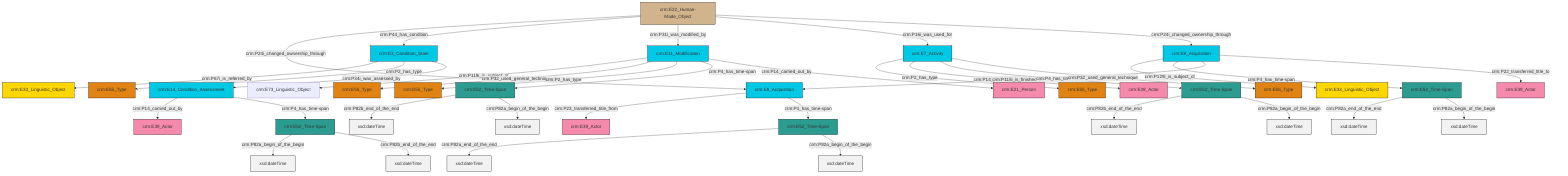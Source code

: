 graph TD
classDef Literal fill:#f2f2f2,stroke:#000000;
classDef CRM_Entity fill:#FFFFFF,stroke:#000000;
classDef Temporal_Entity fill:#00C9E6, stroke:#000000;
classDef Type fill:#E18312, stroke:#000000;
classDef Time-Span fill:#2C9C91, stroke:#000000;
classDef Appellation fill:#FFEB7F, stroke:#000000;
classDef Place fill:#008836, stroke:#000000;
classDef Persistent_Item fill:#B266B2, stroke:#000000;
classDef Conceptual_Object fill:#FFD700, stroke:#000000;
classDef Physical_Thing fill:#D2B48C, stroke:#000000;
classDef Actor fill:#f58aad, stroke:#000000;
classDef PC_Classes fill:#4ce600, stroke:#000000;
classDef Multi fill:#cccccc,stroke:#000000;

0["crm:E22_Human-Made_Object"]:::Physical_Thing -->|crm:P24i_changed_ownership_through| 1["crm:E8_Acquisition"]:::Temporal_Entity
2["crm:E7_Activity"]:::Temporal_Entity -->|crm:P2_has_type| 3["crm:E55_Type"]:::Type
4["crm:E8_Acquisition"]:::Temporal_Entity -->|crm:P129i_is_subject_of| 5["crm:E33_Linguistic_Object"]:::Conceptual_Object
7["crm:E52_Time-Span"]:::Time-Span -->|crm:P82a_end_of_the_end| 8[xsd:dateTime]:::Literal
0["crm:E22_Human-Made_Object"]:::Physical_Thing -->|crm:P44_has_condition| 9["crm:E3_Condition_State"]:::Temporal_Entity
14["crm:E11_Modification"]:::Temporal_Entity -->|crm:P119i_is_subject_of| 15["crm:E73_Linguistic_Object"]:::Default
2["crm:E7_Activity"]:::Temporal_Entity -->|crm:P14_carried_out_by| 18["crm:E39_Actor"]:::Actor
19["crm:E52_Time-Span"]:::Time-Span -->|crm:P82a_end_of_the_end| 20[xsd:dateTime]:::Literal
1["crm:E8_Acquisition"]:::Temporal_Entity -->|crm:P23_transferred_title_from| 21["crm:E39_Actor"]:::Actor
14["crm:E11_Modification"]:::Temporal_Entity -->|crm:P32_used_general_technique| 22["crm:E55_Type"]:::Type
1["crm:E8_Acquisition"]:::Temporal_Entity -->|crm:P4_has_time-span| 19["crm:E52_Time-Span"]:::Time-Span
16["crm:E14_Condition_Assessment"]:::Temporal_Entity -->|crm:P14_carried_out_by| 25["crm:E39_Actor"]:::Actor
4["crm:E8_Acquisition"]:::Temporal_Entity -->|crm:P4_has_time-span| 7["crm:E52_Time-Span"]:::Time-Span
9["crm:E3_Condition_State"]:::Temporal_Entity -->|crm:P67i_is_referred_by| 26["crm:E33_Linguistic_Object"]:::Conceptual_Object
4["crm:E8_Acquisition"]:::Temporal_Entity -->|crm:P115i_is_finished_by| 1["crm:E8_Acquisition"]:::Temporal_Entity
2["crm:E7_Activity"]:::Temporal_Entity -->|crm:P4_has_time-span| 12["crm:E52_Time-Span"]:::Time-Span
4["crm:E8_Acquisition"]:::Temporal_Entity -->|crm:P22_transferred_title_to| 27["crm:E39_Actor"]:::Actor
16["crm:E14_Condition_Assessment"]:::Temporal_Entity -->|crm:P4_has_time-span| 28["crm:E52_Time-Span"]:::Time-Span
9["crm:E3_Condition_State"]:::Temporal_Entity -->|crm:P2_has_type| 31["crm:E55_Type"]:::Type
14["crm:E11_Modification"]:::Temporal_Entity -->|crm:P2_has_type| 29["crm:E55_Type"]:::Type
10["crm:E52_Time-Span"]:::Time-Span -->|crm:P82b_end_of_the_end| 37[xsd:dateTime]:::Literal
28["crm:E52_Time-Span"]:::Time-Span -->|crm:P82a_begin_of_the_begin| 40[xsd:dateTime]:::Literal
0["crm:E22_Human-Made_Object"]:::Physical_Thing -->|crm:P31i_was_modified_by| 14["crm:E11_Modification"]:::Temporal_Entity
12["crm:E52_Time-Span"]:::Time-Span -->|crm:P82b_end_of_the_end| 43[xsd:dateTime]:::Literal
12["crm:E52_Time-Span"]:::Time-Span -->|crm:P82a_begin_of_the_begin| 46[xsd:dateTime]:::Literal
9["crm:E3_Condition_State"]:::Temporal_Entity -->|crm:P34i_was_assessed_by| 16["crm:E14_Condition_Assessment"]:::Temporal_Entity
14["crm:E11_Modification"]:::Temporal_Entity -->|crm:P4_has_time-span| 10["crm:E52_Time-Span"]:::Time-Span
0["crm:E22_Human-Made_Object"]:::Physical_Thing -->|crm:P16i_was_used_for| 2["crm:E7_Activity"]:::Temporal_Entity
2["crm:E7_Activity"]:::Temporal_Entity -->|crm:P32_used_general_technique| 34["crm:E55_Type"]:::Type
7["crm:E52_Time-Span"]:::Time-Span -->|crm:P82a_begin_of_the_begin| 49[xsd:dateTime]:::Literal
19["crm:E52_Time-Span"]:::Time-Span -->|crm:P82a_begin_of_the_begin| 52[xsd:dateTime]:::Literal
14["crm:E11_Modification"]:::Temporal_Entity -->|crm:P14_carried_out_by| 23["crm:E21_Person"]:::Actor
0["crm:E22_Human-Made_Object"]:::Physical_Thing -->|crm:P24i_changed_ownership_through| 4["crm:E8_Acquisition"]:::Temporal_Entity
10["crm:E52_Time-Span"]:::Time-Span -->|crm:P82a_begin_of_the_begin| 54[xsd:dateTime]:::Literal
28["crm:E52_Time-Span"]:::Time-Span -->|crm:P82b_end_of_the_end| 57[xsd:dateTime]:::Literal